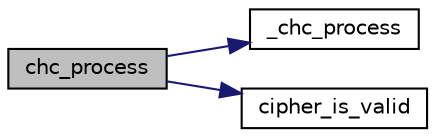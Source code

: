 digraph "chc_process"
{
 // LATEX_PDF_SIZE
  edge [fontname="Helvetica",fontsize="10",labelfontname="Helvetica",labelfontsize="10"];
  node [fontname="Helvetica",fontsize="10",shape=record];
  rankdir="LR";
  Node43 [label="chc_process",height=0.2,width=0.4,color="black", fillcolor="grey75", style="filled", fontcolor="black",tooltip="Process a block of memory though the hash."];
  Node43 -> Node44 [color="midnightblue",fontsize="10",style="solid",fontname="Helvetica"];
  Node44 [label="_chc_process",height=0.2,width=0.4,color="black", fillcolor="white", style="filled",URL="$chc_8c.html#a0ab89793ef966f546a9bb53dce0af51b",tooltip="Function for processing blocks."];
  Node43 -> Node45 [color="midnightblue",fontsize="10",style="solid",fontname="Helvetica"];
  Node45 [label="cipher_is_valid",height=0.2,width=0.4,color="black", fillcolor="white", style="filled",URL="$tomcrypt__cipher_8h.html#ac30eb68934c4ca07205344dc9d159221",tooltip=" "];
}
